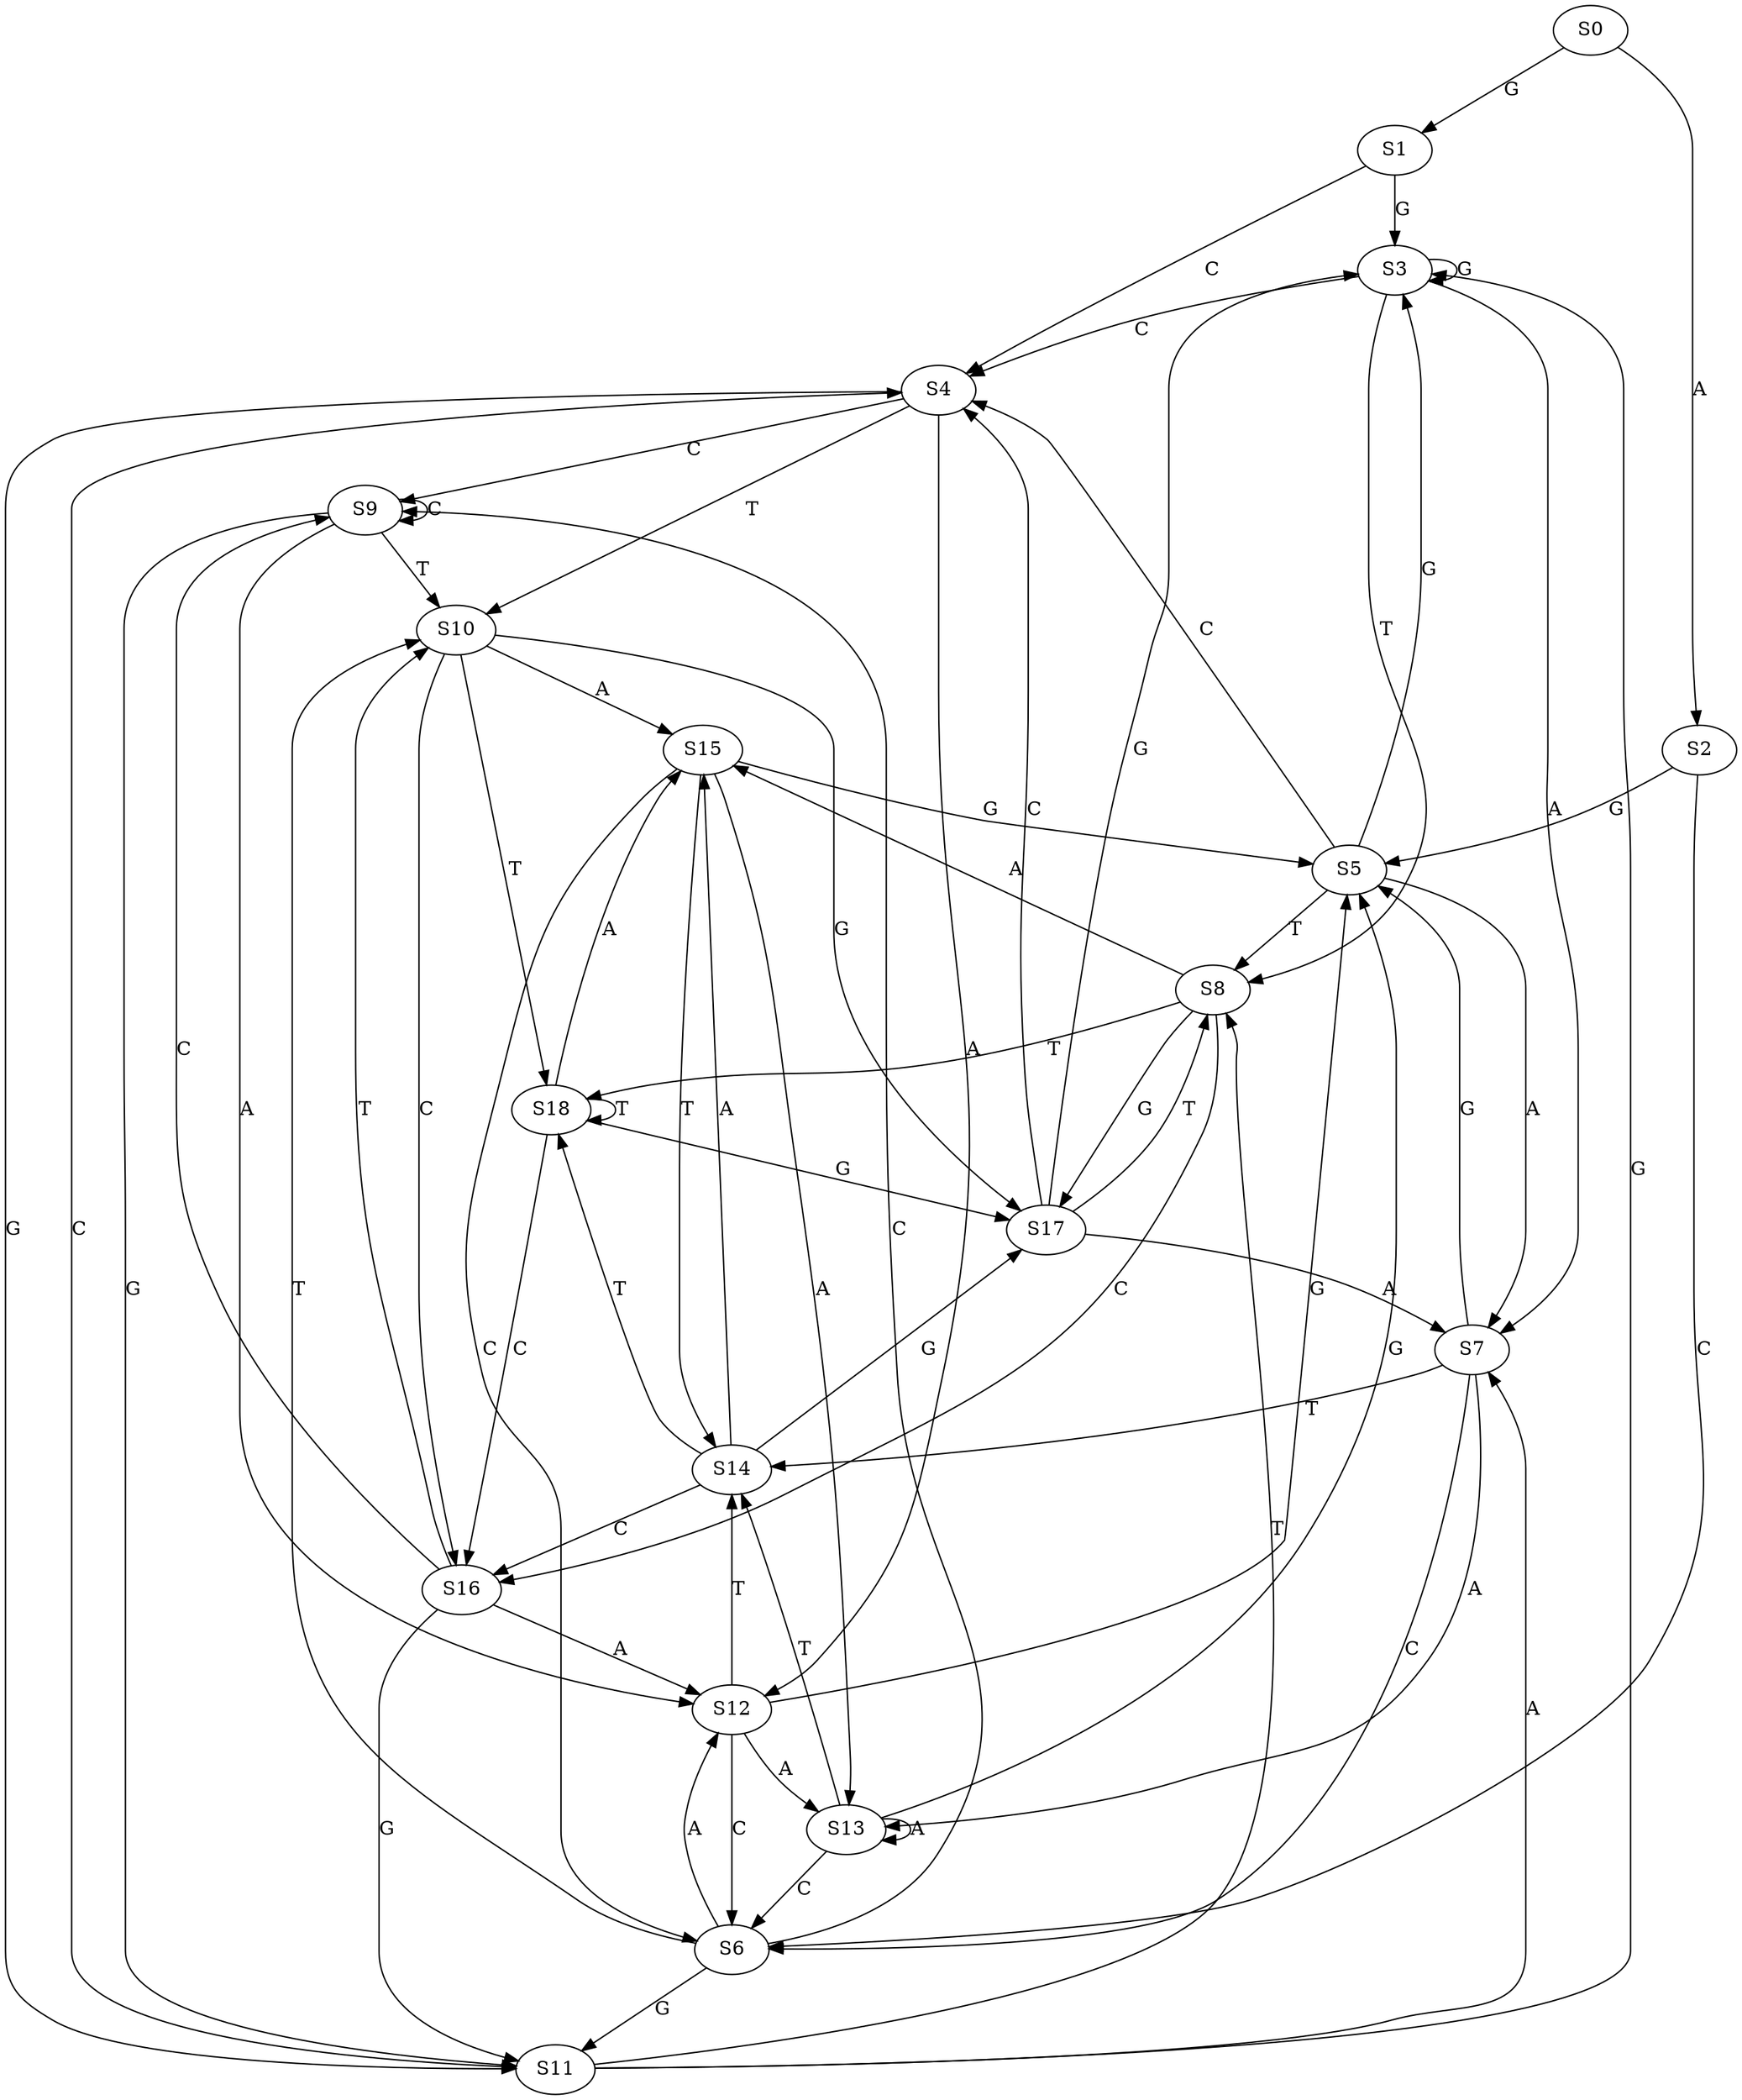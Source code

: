 strict digraph  {
	S0 -> S1 [ label = G ];
	S0 -> S2 [ label = A ];
	S1 -> S3 [ label = G ];
	S1 -> S4 [ label = C ];
	S2 -> S5 [ label = G ];
	S2 -> S6 [ label = C ];
	S3 -> S7 [ label = A ];
	S3 -> S8 [ label = T ];
	S3 -> S3 [ label = G ];
	S3 -> S4 [ label = C ];
	S4 -> S9 [ label = C ];
	S4 -> S10 [ label = T ];
	S4 -> S11 [ label = G ];
	S4 -> S12 [ label = A ];
	S5 -> S8 [ label = T ];
	S5 -> S3 [ label = G ];
	S5 -> S7 [ label = A ];
	S5 -> S4 [ label = C ];
	S6 -> S12 [ label = A ];
	S6 -> S10 [ label = T ];
	S6 -> S9 [ label = C ];
	S6 -> S11 [ label = G ];
	S7 -> S5 [ label = G ];
	S7 -> S13 [ label = A ];
	S7 -> S6 [ label = C ];
	S7 -> S14 [ label = T ];
	S8 -> S15 [ label = A ];
	S8 -> S16 [ label = C ];
	S8 -> S17 [ label = G ];
	S8 -> S18 [ label = T ];
	S9 -> S11 [ label = G ];
	S9 -> S9 [ label = C ];
	S9 -> S12 [ label = A ];
	S9 -> S10 [ label = T ];
	S10 -> S17 [ label = G ];
	S10 -> S16 [ label = C ];
	S10 -> S15 [ label = A ];
	S10 -> S18 [ label = T ];
	S11 -> S3 [ label = G ];
	S11 -> S8 [ label = T ];
	S11 -> S7 [ label = A ];
	S11 -> S4 [ label = C ];
	S12 -> S5 [ label = G ];
	S12 -> S14 [ label = T ];
	S12 -> S6 [ label = C ];
	S12 -> S13 [ label = A ];
	S13 -> S14 [ label = T ];
	S13 -> S6 [ label = C ];
	S13 -> S5 [ label = G ];
	S13 -> S13 [ label = A ];
	S14 -> S15 [ label = A ];
	S14 -> S16 [ label = C ];
	S14 -> S18 [ label = T ];
	S14 -> S17 [ label = G ];
	S15 -> S5 [ label = G ];
	S15 -> S14 [ label = T ];
	S15 -> S13 [ label = A ];
	S15 -> S6 [ label = C ];
	S16 -> S10 [ label = T ];
	S16 -> S11 [ label = G ];
	S16 -> S9 [ label = C ];
	S16 -> S12 [ label = A ];
	S17 -> S7 [ label = A ];
	S17 -> S8 [ label = T ];
	S17 -> S4 [ label = C ];
	S17 -> S3 [ label = G ];
	S18 -> S16 [ label = C ];
	S18 -> S17 [ label = G ];
	S18 -> S18 [ label = T ];
	S18 -> S15 [ label = A ];
}
